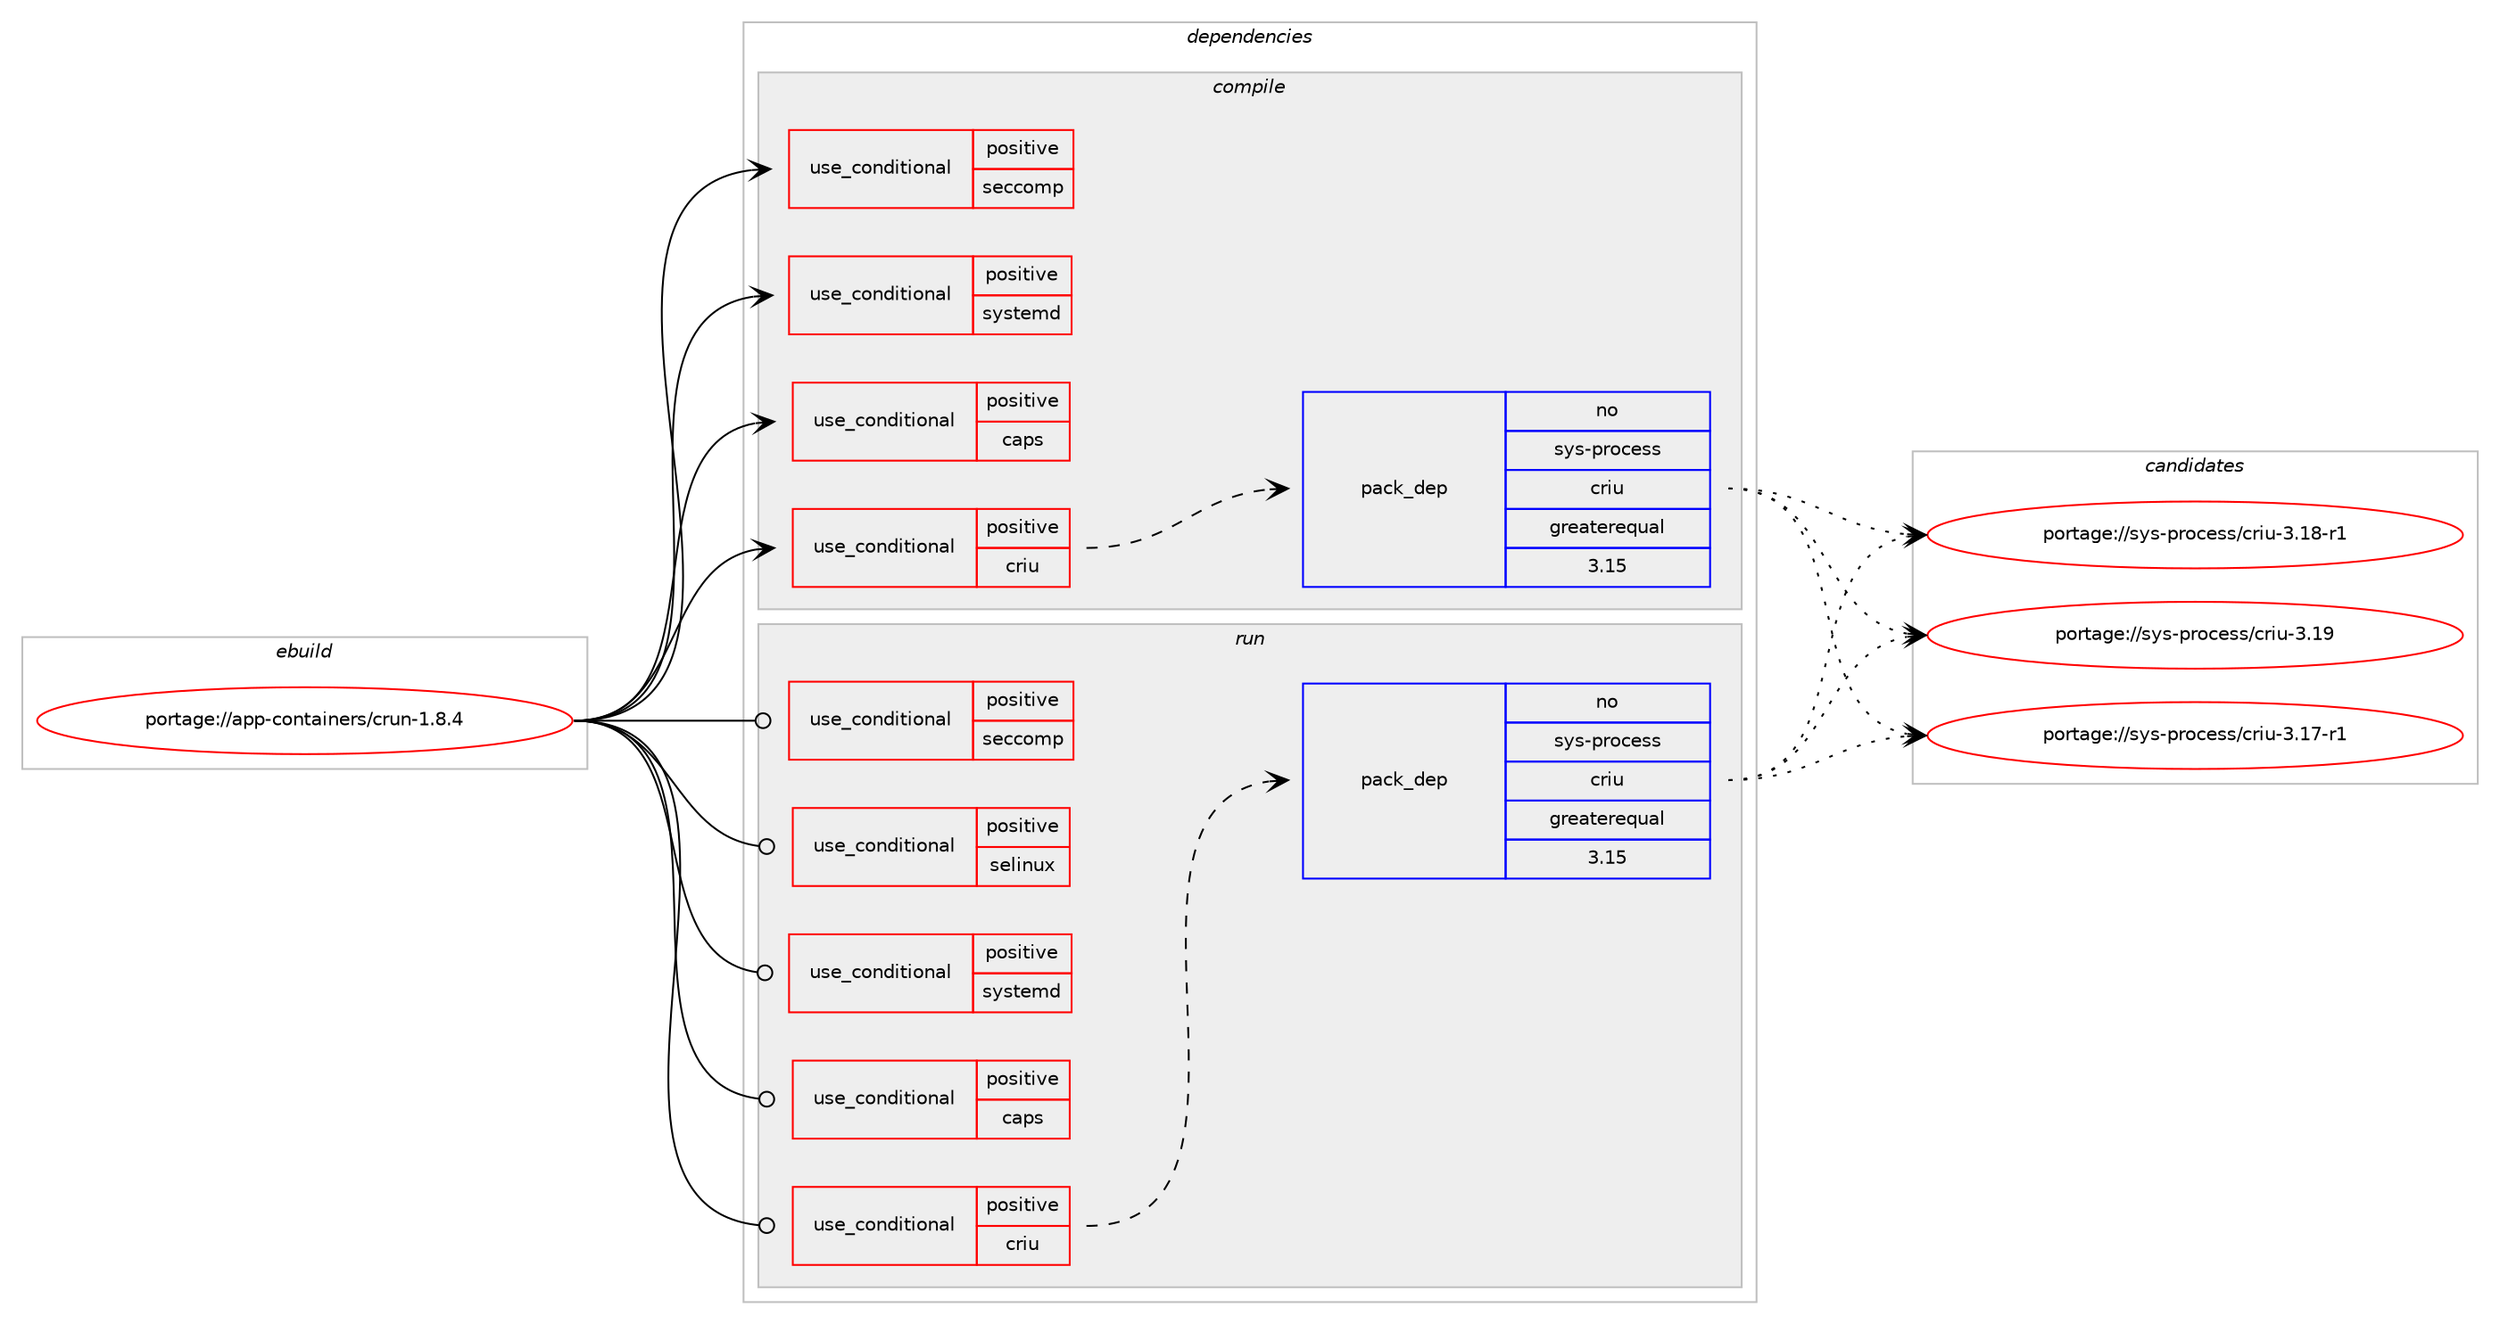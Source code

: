 digraph prolog {

# *************
# Graph options
# *************

newrank=true;
concentrate=true;
compound=true;
graph [rankdir=LR,fontname=Helvetica,fontsize=10,ranksep=1.5];#, ranksep=2.5, nodesep=0.2];
edge  [arrowhead=vee];
node  [fontname=Helvetica,fontsize=10];

# **********
# The ebuild
# **********

subgraph cluster_leftcol {
color=gray;
rank=same;
label=<<i>ebuild</i>>;
id [label="portage://app-containers/crun-1.8.4", color=red, width=4, href="../app-containers/crun-1.8.4.svg"];
}

# ****************
# The dependencies
# ****************

subgraph cluster_midcol {
color=gray;
label=<<i>dependencies</i>>;
subgraph cluster_compile {
fillcolor="#eeeeee";
style=filled;
label=<<i>compile</i>>;
subgraph cond2924 {
dependency4552 [label=<<TABLE BORDER="0" CELLBORDER="1" CELLSPACING="0" CELLPADDING="4"><TR><TD ROWSPAN="3" CELLPADDING="10">use_conditional</TD></TR><TR><TD>positive</TD></TR><TR><TD>caps</TD></TR></TABLE>>, shape=none, color=red];
# *** BEGIN UNKNOWN DEPENDENCY TYPE (TODO) ***
# dependency4552 -> package_dependency(portage://app-containers/crun-1.8.4,install,no,sys-libs,libcap,none,[,,],[],[])
# *** END UNKNOWN DEPENDENCY TYPE (TODO) ***

}
id:e -> dependency4552:w [weight=20,style="solid",arrowhead="vee"];
subgraph cond2925 {
dependency4553 [label=<<TABLE BORDER="0" CELLBORDER="1" CELLSPACING="0" CELLPADDING="4"><TR><TD ROWSPAN="3" CELLPADDING="10">use_conditional</TD></TR><TR><TD>positive</TD></TR><TR><TD>criu</TD></TR></TABLE>>, shape=none, color=red];
subgraph pack1569 {
dependency4554 [label=<<TABLE BORDER="0" CELLBORDER="1" CELLSPACING="0" CELLPADDING="4" WIDTH="220"><TR><TD ROWSPAN="6" CELLPADDING="30">pack_dep</TD></TR><TR><TD WIDTH="110">no</TD></TR><TR><TD>sys-process</TD></TR><TR><TD>criu</TD></TR><TR><TD>greaterequal</TD></TR><TR><TD>3.15</TD></TR></TABLE>>, shape=none, color=blue];
}
dependency4553:e -> dependency4554:w [weight=20,style="dashed",arrowhead="vee"];
}
id:e -> dependency4553:w [weight=20,style="solid",arrowhead="vee"];
subgraph cond2926 {
dependency4555 [label=<<TABLE BORDER="0" CELLBORDER="1" CELLSPACING="0" CELLPADDING="4"><TR><TD ROWSPAN="3" CELLPADDING="10">use_conditional</TD></TR><TR><TD>positive</TD></TR><TR><TD>seccomp</TD></TR></TABLE>>, shape=none, color=red];
# *** BEGIN UNKNOWN DEPENDENCY TYPE (TODO) ***
# dependency4555 -> package_dependency(portage://app-containers/crun-1.8.4,install,no,sys-libs,libseccomp,none,[,,],[],[])
# *** END UNKNOWN DEPENDENCY TYPE (TODO) ***

}
id:e -> dependency4555:w [weight=20,style="solid",arrowhead="vee"];
subgraph cond2927 {
dependency4556 [label=<<TABLE BORDER="0" CELLBORDER="1" CELLSPACING="0" CELLPADDING="4"><TR><TD ROWSPAN="3" CELLPADDING="10">use_conditional</TD></TR><TR><TD>positive</TD></TR><TR><TD>systemd</TD></TR></TABLE>>, shape=none, color=red];
# *** BEGIN UNKNOWN DEPENDENCY TYPE (TODO) ***
# dependency4556 -> package_dependency(portage://app-containers/crun-1.8.4,install,no,sys-apps,systemd,none,[,,],any_same_slot,[])
# *** END UNKNOWN DEPENDENCY TYPE (TODO) ***

}
id:e -> dependency4556:w [weight=20,style="solid",arrowhead="vee"];
# *** BEGIN UNKNOWN DEPENDENCY TYPE (TODO) ***
# id -> package_dependency(portage://app-containers/crun-1.8.4,install,no,dev-libs,libgcrypt,none,[,,],any_same_slot,[])
# *** END UNKNOWN DEPENDENCY TYPE (TODO) ***

# *** BEGIN UNKNOWN DEPENDENCY TYPE (TODO) ***
# id -> package_dependency(portage://app-containers/crun-1.8.4,install,no,dev-libs,yajl,none,[,,],any_same_slot,[])
# *** END UNKNOWN DEPENDENCY TYPE (TODO) ***

# *** BEGIN UNKNOWN DEPENDENCY TYPE (TODO) ***
# id -> package_dependency(portage://app-containers/crun-1.8.4,install,no,sys-kernel,linux-headers,none,[,,],[],[])
# *** END UNKNOWN DEPENDENCY TYPE (TODO) ***

}
subgraph cluster_compileandrun {
fillcolor="#eeeeee";
style=filled;
label=<<i>compile and run</i>>;
}
subgraph cluster_run {
fillcolor="#eeeeee";
style=filled;
label=<<i>run</i>>;
subgraph cond2928 {
dependency4557 [label=<<TABLE BORDER="0" CELLBORDER="1" CELLSPACING="0" CELLPADDING="4"><TR><TD ROWSPAN="3" CELLPADDING="10">use_conditional</TD></TR><TR><TD>positive</TD></TR><TR><TD>caps</TD></TR></TABLE>>, shape=none, color=red];
# *** BEGIN UNKNOWN DEPENDENCY TYPE (TODO) ***
# dependency4557 -> package_dependency(portage://app-containers/crun-1.8.4,run,no,sys-libs,libcap,none,[,,],[],[])
# *** END UNKNOWN DEPENDENCY TYPE (TODO) ***

}
id:e -> dependency4557:w [weight=20,style="solid",arrowhead="odot"];
subgraph cond2929 {
dependency4558 [label=<<TABLE BORDER="0" CELLBORDER="1" CELLSPACING="0" CELLPADDING="4"><TR><TD ROWSPAN="3" CELLPADDING="10">use_conditional</TD></TR><TR><TD>positive</TD></TR><TR><TD>criu</TD></TR></TABLE>>, shape=none, color=red];
subgraph pack1570 {
dependency4559 [label=<<TABLE BORDER="0" CELLBORDER="1" CELLSPACING="0" CELLPADDING="4" WIDTH="220"><TR><TD ROWSPAN="6" CELLPADDING="30">pack_dep</TD></TR><TR><TD WIDTH="110">no</TD></TR><TR><TD>sys-process</TD></TR><TR><TD>criu</TD></TR><TR><TD>greaterequal</TD></TR><TR><TD>3.15</TD></TR></TABLE>>, shape=none, color=blue];
}
dependency4558:e -> dependency4559:w [weight=20,style="dashed",arrowhead="vee"];
}
id:e -> dependency4558:w [weight=20,style="solid",arrowhead="odot"];
subgraph cond2930 {
dependency4560 [label=<<TABLE BORDER="0" CELLBORDER="1" CELLSPACING="0" CELLPADDING="4"><TR><TD ROWSPAN="3" CELLPADDING="10">use_conditional</TD></TR><TR><TD>positive</TD></TR><TR><TD>seccomp</TD></TR></TABLE>>, shape=none, color=red];
# *** BEGIN UNKNOWN DEPENDENCY TYPE (TODO) ***
# dependency4560 -> package_dependency(portage://app-containers/crun-1.8.4,run,no,sys-libs,libseccomp,none,[,,],[],[])
# *** END UNKNOWN DEPENDENCY TYPE (TODO) ***

}
id:e -> dependency4560:w [weight=20,style="solid",arrowhead="odot"];
subgraph cond2931 {
dependency4561 [label=<<TABLE BORDER="0" CELLBORDER="1" CELLSPACING="0" CELLPADDING="4"><TR><TD ROWSPAN="3" CELLPADDING="10">use_conditional</TD></TR><TR><TD>positive</TD></TR><TR><TD>selinux</TD></TR></TABLE>>, shape=none, color=red];
# *** BEGIN UNKNOWN DEPENDENCY TYPE (TODO) ***
# dependency4561 -> package_dependency(portage://app-containers/crun-1.8.4,run,no,sec-policy,selinux-container,none,[,,],[],[])
# *** END UNKNOWN DEPENDENCY TYPE (TODO) ***

}
id:e -> dependency4561:w [weight=20,style="solid",arrowhead="odot"];
subgraph cond2932 {
dependency4562 [label=<<TABLE BORDER="0" CELLBORDER="1" CELLSPACING="0" CELLPADDING="4"><TR><TD ROWSPAN="3" CELLPADDING="10">use_conditional</TD></TR><TR><TD>positive</TD></TR><TR><TD>systemd</TD></TR></TABLE>>, shape=none, color=red];
# *** BEGIN UNKNOWN DEPENDENCY TYPE (TODO) ***
# dependency4562 -> package_dependency(portage://app-containers/crun-1.8.4,run,no,sys-apps,systemd,none,[,,],any_same_slot,[])
# *** END UNKNOWN DEPENDENCY TYPE (TODO) ***

}
id:e -> dependency4562:w [weight=20,style="solid",arrowhead="odot"];
# *** BEGIN UNKNOWN DEPENDENCY TYPE (TODO) ***
# id -> package_dependency(portage://app-containers/crun-1.8.4,run,no,dev-libs,libgcrypt,none,[,,],any_same_slot,[])
# *** END UNKNOWN DEPENDENCY TYPE (TODO) ***

# *** BEGIN UNKNOWN DEPENDENCY TYPE (TODO) ***
# id -> package_dependency(portage://app-containers/crun-1.8.4,run,no,dev-libs,yajl,none,[,,],any_same_slot,[])
# *** END UNKNOWN DEPENDENCY TYPE (TODO) ***

# *** BEGIN UNKNOWN DEPENDENCY TYPE (TODO) ***
# id -> package_dependency(portage://app-containers/crun-1.8.4,run,no,sys-kernel,linux-headers,none,[,,],[],[])
# *** END UNKNOWN DEPENDENCY TYPE (TODO) ***

}
}

# **************
# The candidates
# **************

subgraph cluster_choices {
rank=same;
color=gray;
label=<<i>candidates</i>>;

subgraph choice1569 {
color=black;
nodesep=1;
choice1151211154511211411199101115115479911410511745514649554511449 [label="portage://sys-process/criu-3.17-r1", color=red, width=4,href="../sys-process/criu-3.17-r1.svg"];
choice1151211154511211411199101115115479911410511745514649564511449 [label="portage://sys-process/criu-3.18-r1", color=red, width=4,href="../sys-process/criu-3.18-r1.svg"];
choice115121115451121141119910111511547991141051174551464957 [label="portage://sys-process/criu-3.19", color=red, width=4,href="../sys-process/criu-3.19.svg"];
dependency4554:e -> choice1151211154511211411199101115115479911410511745514649554511449:w [style=dotted,weight="100"];
dependency4554:e -> choice1151211154511211411199101115115479911410511745514649564511449:w [style=dotted,weight="100"];
dependency4554:e -> choice115121115451121141119910111511547991141051174551464957:w [style=dotted,weight="100"];
}
subgraph choice1570 {
color=black;
nodesep=1;
choice1151211154511211411199101115115479911410511745514649554511449 [label="portage://sys-process/criu-3.17-r1", color=red, width=4,href="../sys-process/criu-3.17-r1.svg"];
choice1151211154511211411199101115115479911410511745514649564511449 [label="portage://sys-process/criu-3.18-r1", color=red, width=4,href="../sys-process/criu-3.18-r1.svg"];
choice115121115451121141119910111511547991141051174551464957 [label="portage://sys-process/criu-3.19", color=red, width=4,href="../sys-process/criu-3.19.svg"];
dependency4559:e -> choice1151211154511211411199101115115479911410511745514649554511449:w [style=dotted,weight="100"];
dependency4559:e -> choice1151211154511211411199101115115479911410511745514649564511449:w [style=dotted,weight="100"];
dependency4559:e -> choice115121115451121141119910111511547991141051174551464957:w [style=dotted,weight="100"];
}
}

}
